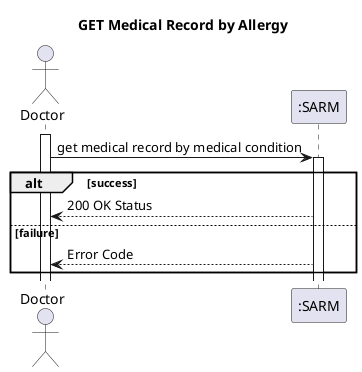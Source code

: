 @startuml

title "GET Medical Record by Allergy"

actor Doctor as doc

participant ":SARM"  as sys

activate doc

doc -> sys : get medical record by medical condition

activate sys

alt success

sys --> doc : 200 OK Status

else failure

sys --> doc : Error Code

end




@enduml